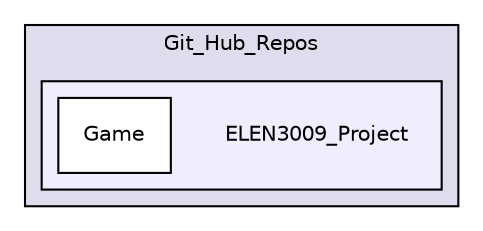 digraph "D:/Git_Hub_Repos/ELEN3009_Project" {
  compound=true
  node [ fontsize="10", fontname="Helvetica"];
  edge [ labelfontsize="10", labelfontname="Helvetica"];
  subgraph clusterdir_c92efea50742f365596486307c5a5662 {
    graph [ bgcolor="#ddddee", pencolor="black", label="Git_Hub_Repos" fontname="Helvetica", fontsize="10", URL="dir_c92efea50742f365596486307c5a5662.html"]
  subgraph clusterdir_cb33484cead3d1539cc86a2c6f8f7d1e {
    graph [ bgcolor="#eeeeff", pencolor="black", label="" URL="dir_cb33484cead3d1539cc86a2c6f8f7d1e.html"];
    dir_cb33484cead3d1539cc86a2c6f8f7d1e [shape=plaintext label="ELEN3009_Project"];
    dir_1a4af74c00e40ba0b3b37435998ea8a7 [shape=box label="Game" color="black" fillcolor="white" style="filled" URL="dir_1a4af74c00e40ba0b3b37435998ea8a7.html"];
  }
  }
}
